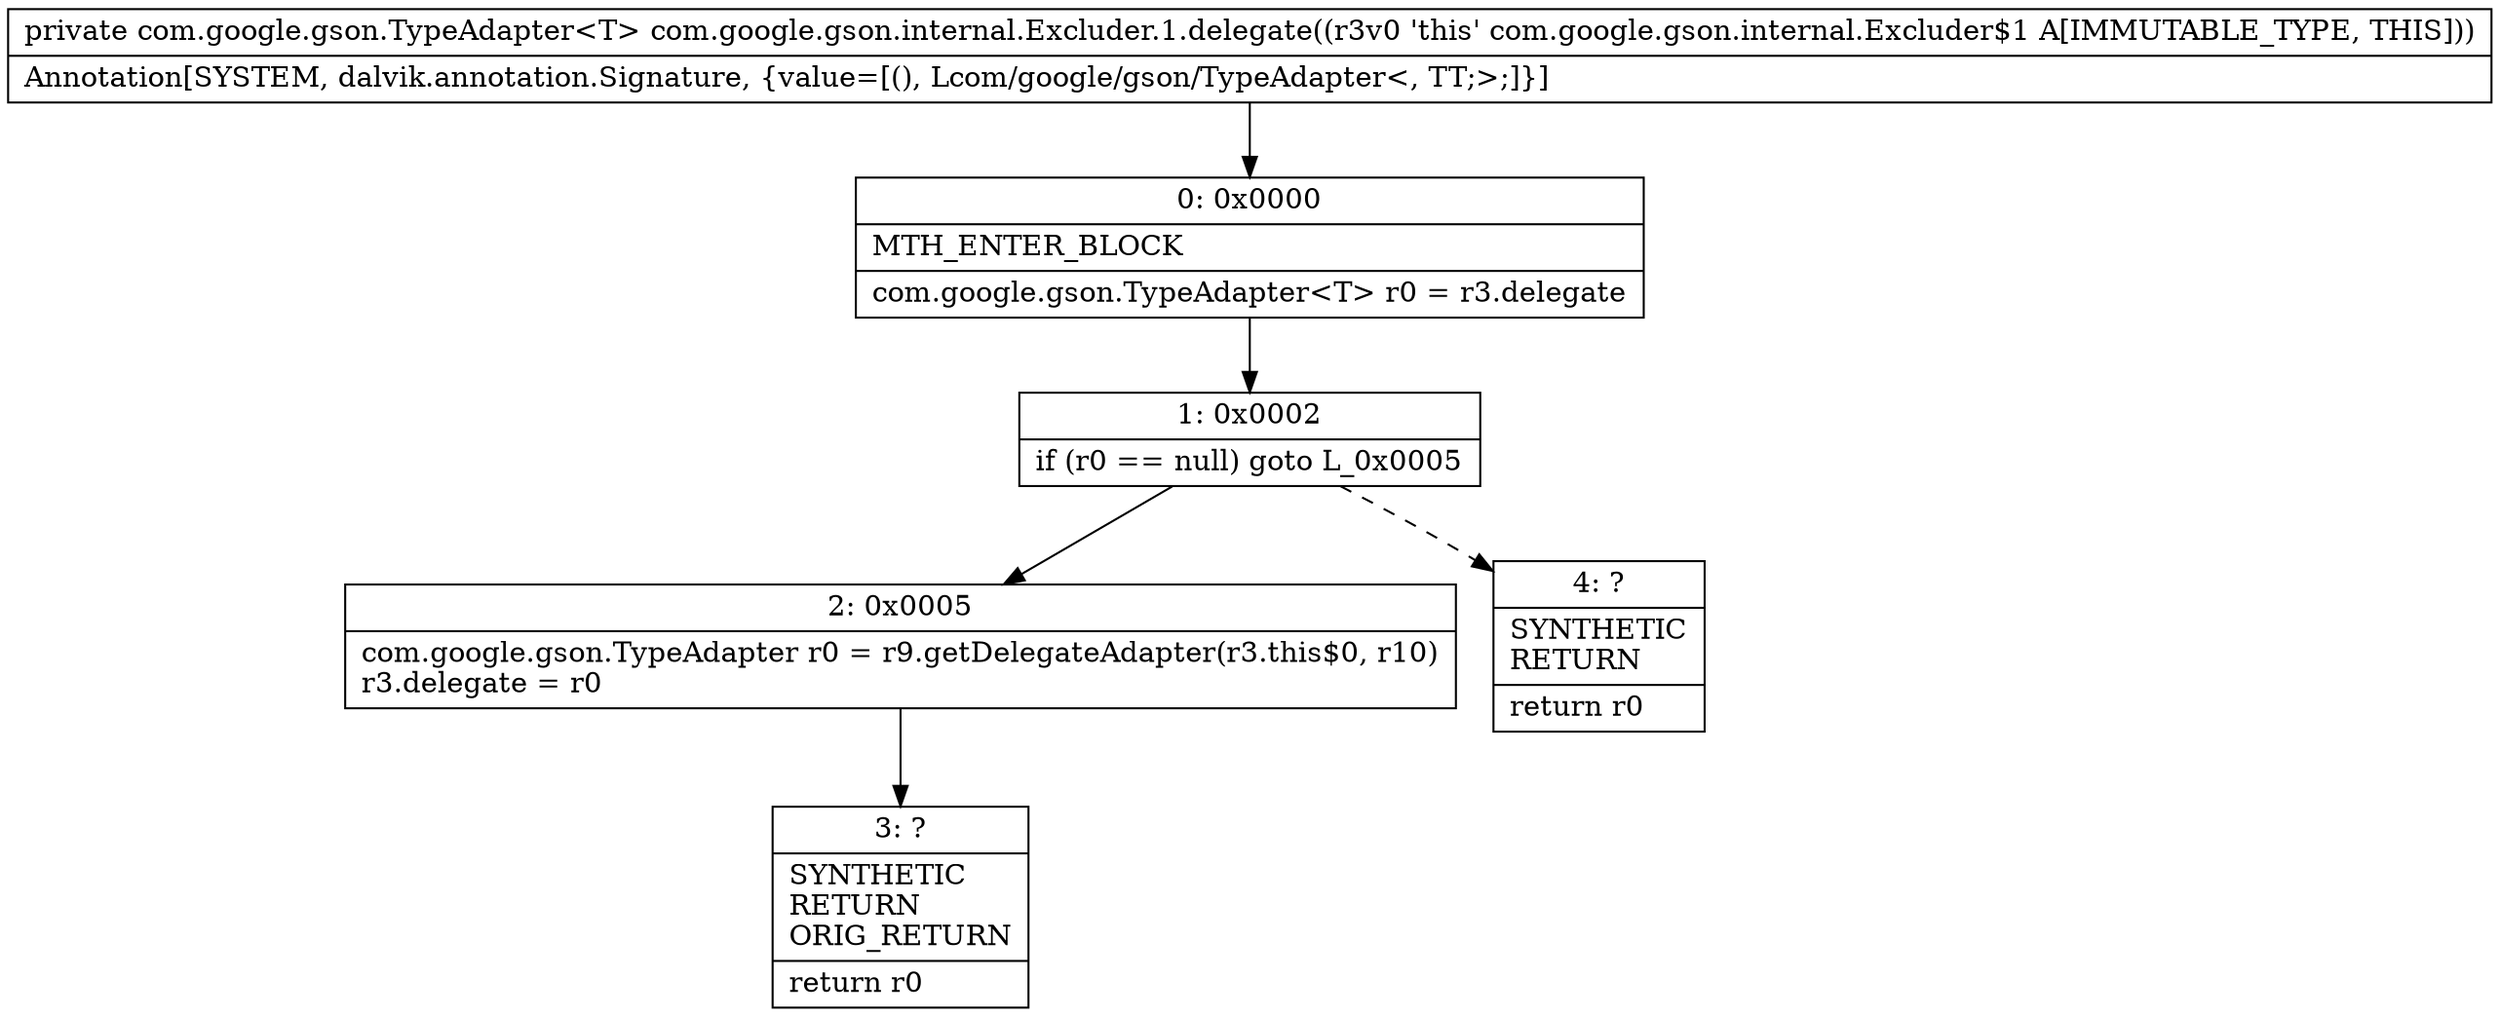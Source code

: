 digraph "CFG forcom.google.gson.internal.Excluder.1.delegate()Lcom\/google\/gson\/TypeAdapter;" {
Node_0 [shape=record,label="{0\:\ 0x0000|MTH_ENTER_BLOCK\l|com.google.gson.TypeAdapter\<T\> r0 = r3.delegate\l}"];
Node_1 [shape=record,label="{1\:\ 0x0002|if (r0 == null) goto L_0x0005\l}"];
Node_2 [shape=record,label="{2\:\ 0x0005|com.google.gson.TypeAdapter r0 = r9.getDelegateAdapter(r3.this$0, r10)\lr3.delegate = r0\l}"];
Node_3 [shape=record,label="{3\:\ ?|SYNTHETIC\lRETURN\lORIG_RETURN\l|return r0\l}"];
Node_4 [shape=record,label="{4\:\ ?|SYNTHETIC\lRETURN\l|return r0\l}"];
MethodNode[shape=record,label="{private com.google.gson.TypeAdapter\<T\> com.google.gson.internal.Excluder.1.delegate((r3v0 'this' com.google.gson.internal.Excluder$1 A[IMMUTABLE_TYPE, THIS]))  | Annotation[SYSTEM, dalvik.annotation.Signature, \{value=[(), Lcom\/google\/gson\/TypeAdapter\<, TT;\>;]\}]\l}"];
MethodNode -> Node_0;
Node_0 -> Node_1;
Node_1 -> Node_2;
Node_1 -> Node_4[style=dashed];
Node_2 -> Node_3;
}

